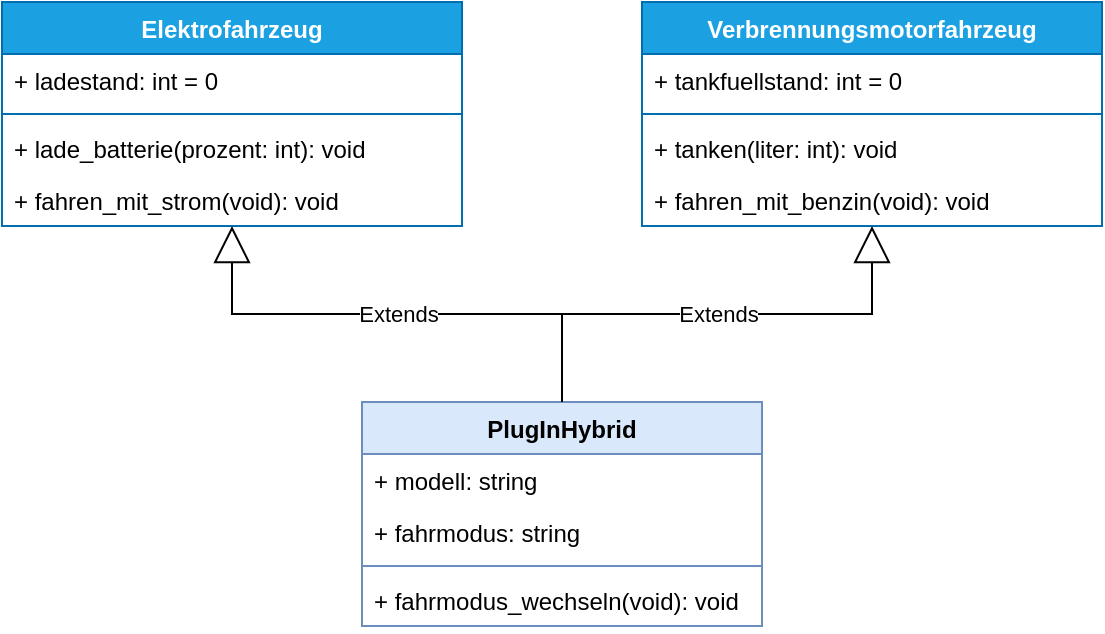 <mxfile version="26.1.3">
  <diagram name="Seite-1" id="t1emL3vpIH7qn-BHUX7M">
    <mxGraphModel dx="794" dy="409" grid="1" gridSize="10" guides="1" tooltips="1" connect="1" arrows="1" fold="1" page="1" pageScale="1" pageWidth="827" pageHeight="1169" math="0" shadow="0">
      <root>
        <mxCell id="0" />
        <mxCell id="1" parent="0" />
        <mxCell id="ouGo8xsbE3St2x3m8OEg-1" value="Elektrofahrzeug" style="swimlane;fontStyle=1;align=center;verticalAlign=top;childLayout=stackLayout;horizontal=1;startSize=26;horizontalStack=0;resizeParent=1;resizeParentMax=0;resizeLast=0;collapsible=1;marginBottom=0;whiteSpace=wrap;html=1;fillColor=#1ba1e2;strokeColor=#006EAF;fontColor=#ffffff;" parent="1" vertex="1">
          <mxGeometry x="120" y="40" width="230" height="112" as="geometry" />
        </mxCell>
        <mxCell id="ouGo8xsbE3St2x3m8OEg-2" value="&lt;div&gt;+ ladestand: int = 0&lt;/div&gt;" style="text;strokeColor=none;fillColor=none;align=left;verticalAlign=top;spacingLeft=4;spacingRight=4;overflow=hidden;rotatable=0;points=[[0,0.5],[1,0.5]];portConstraint=eastwest;whiteSpace=wrap;html=1;" parent="ouGo8xsbE3St2x3m8OEg-1" vertex="1">
          <mxGeometry y="26" width="230" height="26" as="geometry" />
        </mxCell>
        <mxCell id="ouGo8xsbE3St2x3m8OEg-3" value="" style="line;strokeWidth=1;fillColor=none;align=left;verticalAlign=middle;spacingTop=-1;spacingLeft=3;spacingRight=3;rotatable=0;labelPosition=right;points=[];portConstraint=eastwest;strokeColor=inherit;" parent="ouGo8xsbE3St2x3m8OEg-1" vertex="1">
          <mxGeometry y="52" width="230" height="8" as="geometry" />
        </mxCell>
        <mxCell id="ouGo8xsbE3St2x3m8OEg-4" value="+ lade_batterie(prozent: int): void" style="text;strokeColor=none;fillColor=none;align=left;verticalAlign=top;spacingLeft=4;spacingRight=4;overflow=hidden;rotatable=0;points=[[0,0.5],[1,0.5]];portConstraint=eastwest;whiteSpace=wrap;html=1;" parent="ouGo8xsbE3St2x3m8OEg-1" vertex="1">
          <mxGeometry y="60" width="230" height="26" as="geometry" />
        </mxCell>
        <mxCell id="ouGo8xsbE3St2x3m8OEg-52" value="+ fahren_mit_strom(void): void" style="text;strokeColor=none;fillColor=none;align=left;verticalAlign=top;spacingLeft=4;spacingRight=4;overflow=hidden;rotatable=0;points=[[0,0.5],[1,0.5]];portConstraint=eastwest;whiteSpace=wrap;html=1;" parent="ouGo8xsbE3St2x3m8OEg-1" vertex="1">
          <mxGeometry y="86" width="230" height="26" as="geometry" />
        </mxCell>
        <mxCell id="ouGo8xsbE3St2x3m8OEg-11" value="PlugInHybrid" style="swimlane;fontStyle=1;align=center;verticalAlign=top;childLayout=stackLayout;horizontal=1;startSize=26;horizontalStack=0;resizeParent=1;resizeParentMax=0;resizeLast=0;collapsible=1;marginBottom=0;whiteSpace=wrap;html=1;fillColor=#dae8fc;strokeColor=#6c8ebf;" parent="1" vertex="1">
          <mxGeometry x="300" y="240" width="200" height="112" as="geometry">
            <mxRectangle x="190" y="280" width="70" height="30" as="alternateBounds" />
          </mxGeometry>
        </mxCell>
        <mxCell id="ouGo8xsbE3St2x3m8OEg-12" value="&lt;div&gt;+ modell: string&lt;/div&gt;" style="text;strokeColor=none;fillColor=none;align=left;verticalAlign=top;spacingLeft=4;spacingRight=4;overflow=hidden;rotatable=0;points=[[0,0.5],[1,0.5]];portConstraint=eastwest;whiteSpace=wrap;html=1;" parent="ouGo8xsbE3St2x3m8OEg-11" vertex="1">
          <mxGeometry y="26" width="200" height="26" as="geometry" />
        </mxCell>
        <mxCell id="9JGTw6nfhYtAahw3-cwn-1" value="&lt;div&gt;+ fahrmodus: string&lt;/div&gt;" style="text;strokeColor=none;fillColor=none;align=left;verticalAlign=top;spacingLeft=4;spacingRight=4;overflow=hidden;rotatable=0;points=[[0,0.5],[1,0.5]];portConstraint=eastwest;whiteSpace=wrap;html=1;" parent="ouGo8xsbE3St2x3m8OEg-11" vertex="1">
          <mxGeometry y="52" width="200" height="26" as="geometry" />
        </mxCell>
        <mxCell id="ouGo8xsbE3St2x3m8OEg-15" value="" style="line;strokeWidth=1;fillColor=none;align=left;verticalAlign=middle;spacingTop=-1;spacingLeft=3;spacingRight=3;rotatable=0;labelPosition=right;points=[];portConstraint=eastwest;strokeColor=inherit;" parent="ouGo8xsbE3St2x3m8OEg-11" vertex="1">
          <mxGeometry y="78" width="200" height="8" as="geometry" />
        </mxCell>
        <mxCell id="ouGo8xsbE3St2x3m8OEg-16" value="+ fahrmodus_wechseln(void): void" style="text;strokeColor=none;fillColor=none;align=left;verticalAlign=top;spacingLeft=4;spacingRight=4;overflow=hidden;rotatable=0;points=[[0,0.5],[1,0.5]];portConstraint=eastwest;whiteSpace=wrap;html=1;" parent="ouGo8xsbE3St2x3m8OEg-11" vertex="1">
          <mxGeometry y="86" width="200" height="26" as="geometry" />
        </mxCell>
        <mxCell id="ouGo8xsbE3St2x3m8OEg-53" value="Verbrennungsmotorfahrzeug" style="swimlane;fontStyle=1;align=center;verticalAlign=top;childLayout=stackLayout;horizontal=1;startSize=26;horizontalStack=0;resizeParent=1;resizeParentMax=0;resizeLast=0;collapsible=1;marginBottom=0;whiteSpace=wrap;html=1;fillColor=#1ba1e2;strokeColor=#006EAF;fontColor=#ffffff;" parent="1" vertex="1">
          <mxGeometry x="440" y="40" width="230" height="112" as="geometry" />
        </mxCell>
        <mxCell id="ouGo8xsbE3St2x3m8OEg-54" value="&lt;div&gt;+ tankfuellstand: int = 0&lt;/div&gt;" style="text;strokeColor=none;fillColor=none;align=left;verticalAlign=top;spacingLeft=4;spacingRight=4;overflow=hidden;rotatable=0;points=[[0,0.5],[1,0.5]];portConstraint=eastwest;whiteSpace=wrap;html=1;" parent="ouGo8xsbE3St2x3m8OEg-53" vertex="1">
          <mxGeometry y="26" width="230" height="26" as="geometry" />
        </mxCell>
        <mxCell id="ouGo8xsbE3St2x3m8OEg-55" value="" style="line;strokeWidth=1;fillColor=none;align=left;verticalAlign=middle;spacingTop=-1;spacingLeft=3;spacingRight=3;rotatable=0;labelPosition=right;points=[];portConstraint=eastwest;strokeColor=inherit;" parent="ouGo8xsbE3St2x3m8OEg-53" vertex="1">
          <mxGeometry y="52" width="230" height="8" as="geometry" />
        </mxCell>
        <mxCell id="ouGo8xsbE3St2x3m8OEg-56" value="+ tanken(liter: int): void" style="text;strokeColor=none;fillColor=none;align=left;verticalAlign=top;spacingLeft=4;spacingRight=4;overflow=hidden;rotatable=0;points=[[0,0.5],[1,0.5]];portConstraint=eastwest;whiteSpace=wrap;html=1;" parent="ouGo8xsbE3St2x3m8OEg-53" vertex="1">
          <mxGeometry y="60" width="230" height="26" as="geometry" />
        </mxCell>
        <mxCell id="ouGo8xsbE3St2x3m8OEg-57" value="+ fahren_mit_benzin(void): void" style="text;strokeColor=none;fillColor=none;align=left;verticalAlign=top;spacingLeft=4;spacingRight=4;overflow=hidden;rotatable=0;points=[[0,0.5],[1,0.5]];portConstraint=eastwest;whiteSpace=wrap;html=1;" parent="ouGo8xsbE3St2x3m8OEg-53" vertex="1">
          <mxGeometry y="86" width="230" height="26" as="geometry" />
        </mxCell>
        <mxCell id="ouGo8xsbE3St2x3m8OEg-58" value="Extends" style="endArrow=block;endSize=16;endFill=0;html=1;rounded=0;exitX=0.5;exitY=0;exitDx=0;exitDy=0;edgeStyle=orthogonalEdgeStyle;entryX=0.5;entryY=1;entryDx=0;entryDy=0;" parent="1" source="ouGo8xsbE3St2x3m8OEg-11" target="ouGo8xsbE3St2x3m8OEg-1" edge="1">
          <mxGeometry width="160" relative="1" as="geometry">
            <mxPoint x="110" y="220" as="sourcePoint" />
            <mxPoint x="230" y="180" as="targetPoint" />
          </mxGeometry>
        </mxCell>
        <mxCell id="ouGo8xsbE3St2x3m8OEg-59" value="Extends" style="endArrow=block;endSize=16;endFill=0;html=1;rounded=0;exitX=0.5;exitY=0;exitDx=0;exitDy=0;edgeStyle=orthogonalEdgeStyle;entryX=0.5;entryY=1;entryDx=0;entryDy=0;" parent="1" source="ouGo8xsbE3St2x3m8OEg-11" target="ouGo8xsbE3St2x3m8OEg-53" edge="1">
          <mxGeometry width="160" relative="1" as="geometry">
            <mxPoint x="410" y="250" as="sourcePoint" />
            <mxPoint x="245" y="162" as="targetPoint" />
          </mxGeometry>
        </mxCell>
      </root>
    </mxGraphModel>
  </diagram>
</mxfile>
